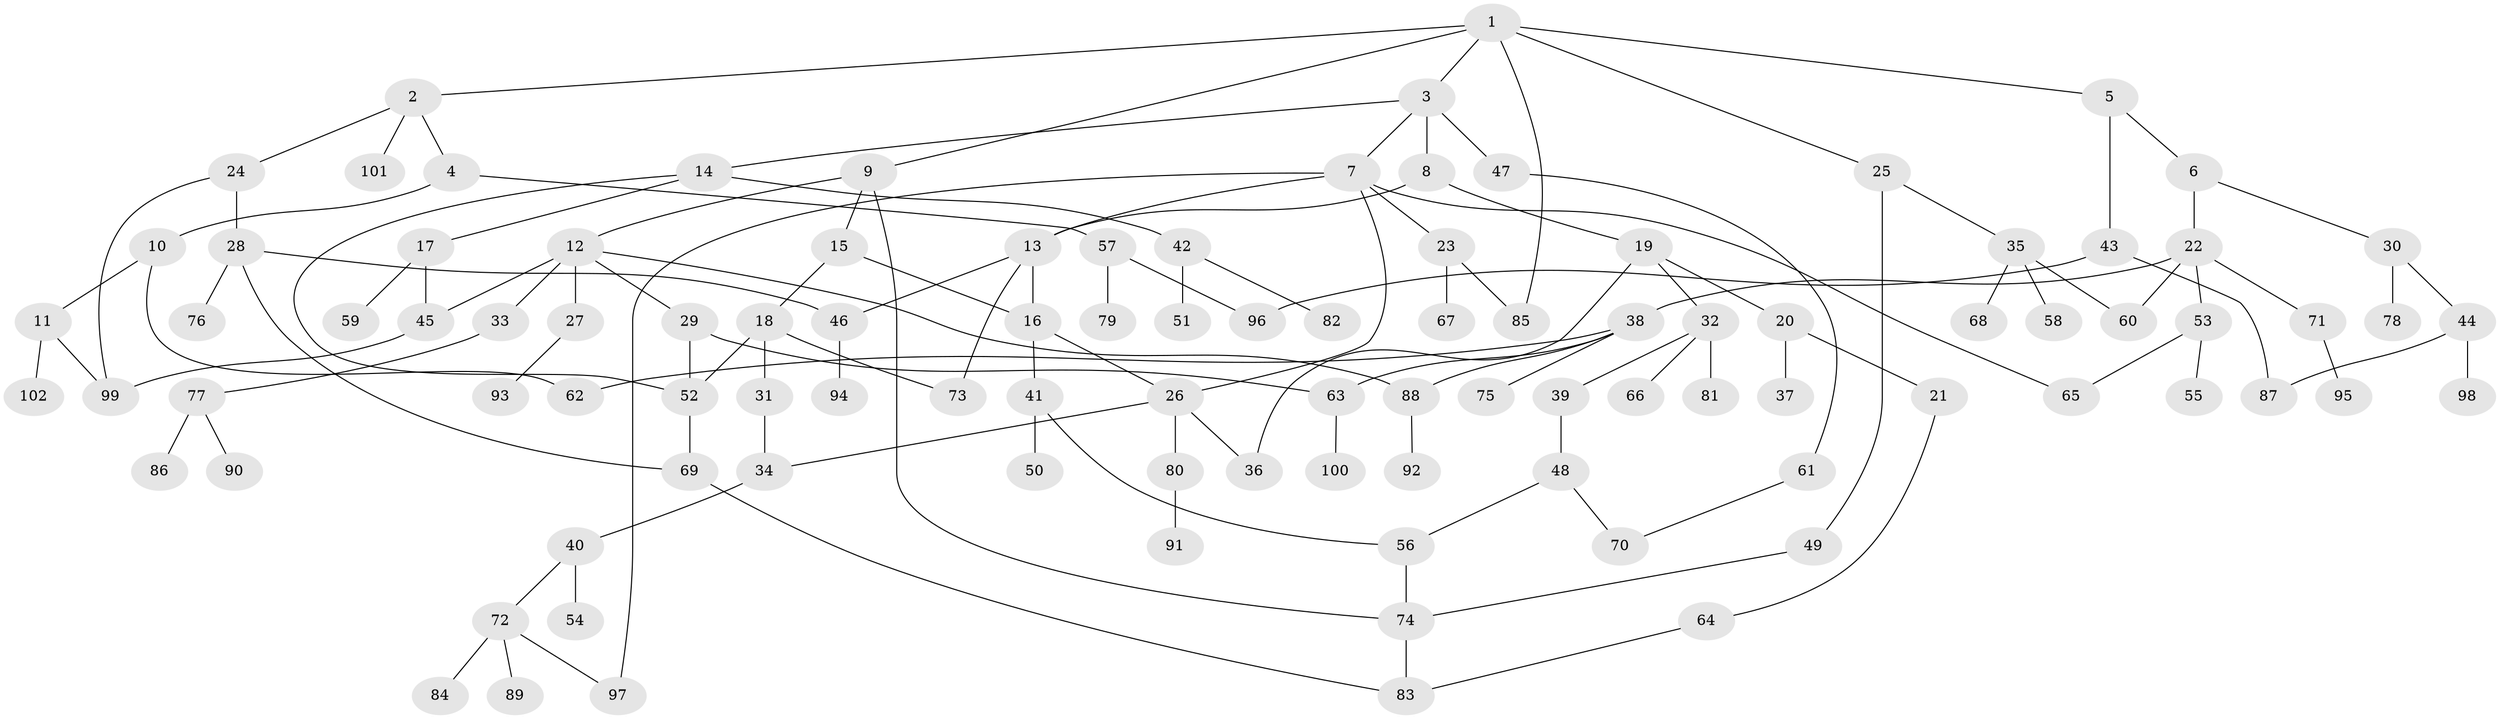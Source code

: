 // coarse degree distribution, {22: 0.03333333333333333, 7: 0.03333333333333333, 2: 0.1, 6: 0.06666666666666667, 1: 0.6, 3: 0.16666666666666666}
// Generated by graph-tools (version 1.1) at 2025/17/03/04/25 18:17:02]
// undirected, 102 vertices, 129 edges
graph export_dot {
graph [start="1"]
  node [color=gray90,style=filled];
  1;
  2;
  3;
  4;
  5;
  6;
  7;
  8;
  9;
  10;
  11;
  12;
  13;
  14;
  15;
  16;
  17;
  18;
  19;
  20;
  21;
  22;
  23;
  24;
  25;
  26;
  27;
  28;
  29;
  30;
  31;
  32;
  33;
  34;
  35;
  36;
  37;
  38;
  39;
  40;
  41;
  42;
  43;
  44;
  45;
  46;
  47;
  48;
  49;
  50;
  51;
  52;
  53;
  54;
  55;
  56;
  57;
  58;
  59;
  60;
  61;
  62;
  63;
  64;
  65;
  66;
  67;
  68;
  69;
  70;
  71;
  72;
  73;
  74;
  75;
  76;
  77;
  78;
  79;
  80;
  81;
  82;
  83;
  84;
  85;
  86;
  87;
  88;
  89;
  90;
  91;
  92;
  93;
  94;
  95;
  96;
  97;
  98;
  99;
  100;
  101;
  102;
  1 -- 2;
  1 -- 3;
  1 -- 5;
  1 -- 9;
  1 -- 25;
  1 -- 85;
  2 -- 4;
  2 -- 24;
  2 -- 101;
  3 -- 7;
  3 -- 8;
  3 -- 14;
  3 -- 47;
  4 -- 10;
  4 -- 57;
  5 -- 6;
  5 -- 43;
  6 -- 22;
  6 -- 30;
  7 -- 23;
  7 -- 26;
  7 -- 65;
  7 -- 97;
  7 -- 13;
  8 -- 13;
  8 -- 19;
  9 -- 12;
  9 -- 15;
  9 -- 74;
  10 -- 11;
  10 -- 62;
  11 -- 102;
  11 -- 99;
  12 -- 27;
  12 -- 29;
  12 -- 33;
  12 -- 88;
  12 -- 45;
  13 -- 16;
  13 -- 73;
  13 -- 46;
  14 -- 17;
  14 -- 42;
  14 -- 52;
  15 -- 18;
  15 -- 16;
  16 -- 41;
  16 -- 26;
  17 -- 45;
  17 -- 59;
  18 -- 31;
  18 -- 52;
  18 -- 73;
  19 -- 20;
  19 -- 32;
  19 -- 36;
  20 -- 21;
  20 -- 37;
  21 -- 64;
  22 -- 38;
  22 -- 53;
  22 -- 71;
  22 -- 60;
  23 -- 67;
  23 -- 85;
  24 -- 28;
  24 -- 99;
  25 -- 35;
  25 -- 49;
  26 -- 34;
  26 -- 36;
  26 -- 80;
  27 -- 93;
  28 -- 46;
  28 -- 76;
  28 -- 69;
  29 -- 52;
  29 -- 63;
  30 -- 44;
  30 -- 78;
  31 -- 34;
  32 -- 39;
  32 -- 66;
  32 -- 81;
  33 -- 77;
  34 -- 40;
  35 -- 58;
  35 -- 60;
  35 -- 68;
  38 -- 62;
  38 -- 63;
  38 -- 75;
  38 -- 88;
  39 -- 48;
  40 -- 54;
  40 -- 72;
  41 -- 50;
  41 -- 56;
  42 -- 51;
  42 -- 82;
  43 -- 87;
  43 -- 96;
  44 -- 98;
  44 -- 87;
  45 -- 99;
  46 -- 94;
  47 -- 61;
  48 -- 56;
  48 -- 70;
  49 -- 74;
  52 -- 69;
  53 -- 55;
  53 -- 65;
  56 -- 74;
  57 -- 79;
  57 -- 96;
  61 -- 70;
  63 -- 100;
  64 -- 83;
  69 -- 83;
  71 -- 95;
  72 -- 84;
  72 -- 89;
  72 -- 97;
  74 -- 83;
  77 -- 86;
  77 -- 90;
  80 -- 91;
  88 -- 92;
}
